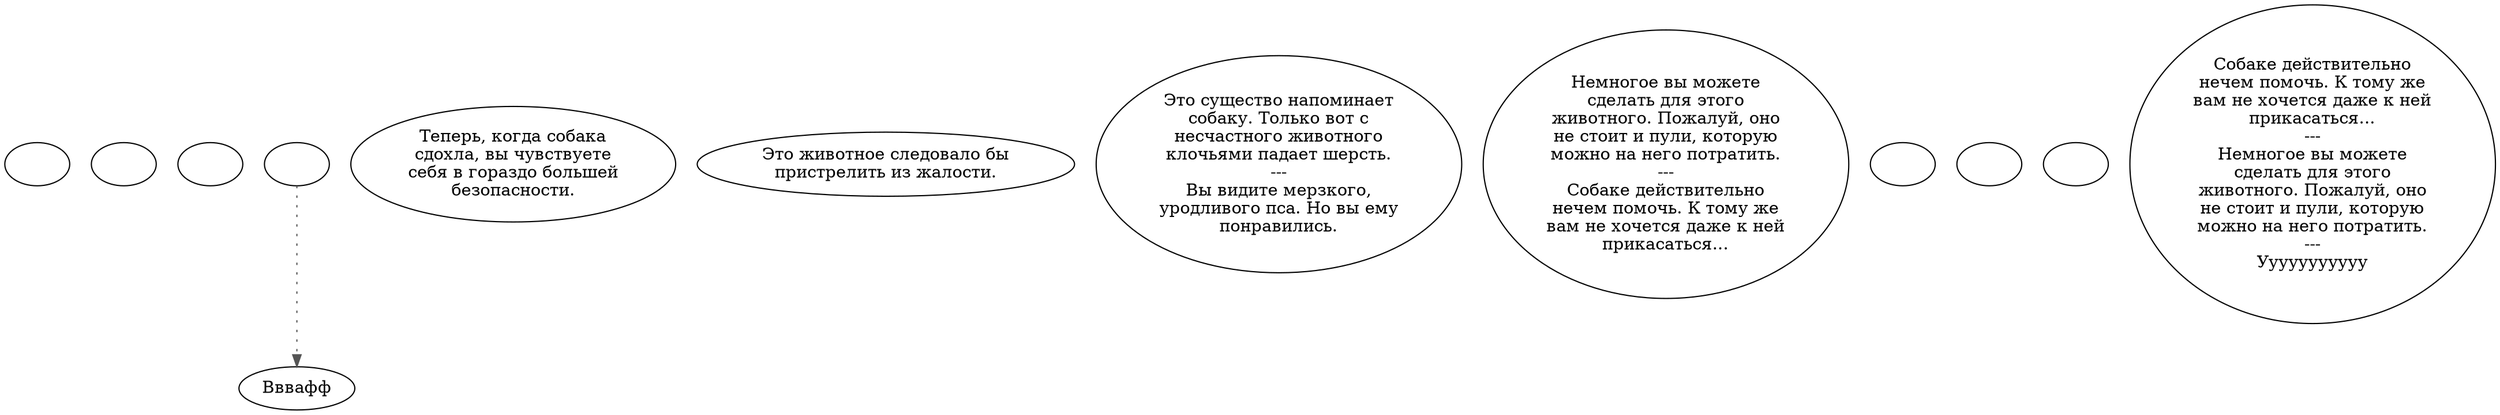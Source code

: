 digraph ecpdog {
  "start" [style=filled       fillcolor="#FFFFFF"       color="#000000"]
  "start" [label=""]
  "critter_p_proc" [style=filled       fillcolor="#FFFFFF"       color="#000000"]
  "critter_p_proc" [label=""]
  "pickup_p_proc" [style=filled       fillcolor="#FFFFFF"       color="#000000"]
  "pickup_p_proc" [label=""]
  "talk_p_proc" [style=filled       fillcolor="#FFFFFF"       color="#000000"]
  "talk_p_proc" -> "Node001" [style=dotted color="#555555"]
  "talk_p_proc" [label=""]
  "destroy_p_proc" [style=filled       fillcolor="#FFFFFF"       color="#000000"]
  "destroy_p_proc" [label="Теперь, когда собака\nсдохла, вы чувствуете\nсебя в гораздо большей\nбезопасности."]
  "look_at_p_proc" [style=filled       fillcolor="#FFFFFF"       color="#000000"]
  "look_at_p_proc" [label="Это животное следовало бы\nпристрелить из жалости."]
  "description_p_proc" [style=filled       fillcolor="#FFFFFF"       color="#000000"]
  "description_p_proc" [label="Это существо напоминает\nсобаку. Только вот с\nнесчастного животного\nклочьями падает шерсть.\n---\nВы видите мерзкого,\nуродливого пса. Но вы ему\nпонравились."]
  "use_skill_on_p_proc" [style=filled       fillcolor="#FFFFFF"       color="#000000"]
  "use_skill_on_p_proc" [label="Немногое вы можете\nсделать для этого\nживотного. Пожалуй, оно\nне стоит и пули, которую\nможно на него потратить.\n---\nСобаке действительно\nнечем помочь. К тому же\nвам не хочется даже к ней\nприкасаться..."]
  "damage_p_proc" [style=filled       fillcolor="#FFFFFF"       color="#000000"]
  "damage_p_proc" [label=""]
  "map_enter_p_proc" [style=filled       fillcolor="#FFFFFF"       color="#000000"]
  "map_enter_p_proc" [label=""]
  "Node001" [style=filled       fillcolor="#FFFFFF"       color="#000000"]
  "Node001" [label="Вввафф"]
  "timed_event_p_proc" [style=filled       fillcolor="#FFFFFF"       color="#000000"]
  "timed_event_p_proc" [label=""]
  "use_obj_on_p_proc" [style=filled       fillcolor="#FFFFFF"       color="#000000"]
  "use_obj_on_p_proc" [label="Собаке действительно\nнечем помочь. К тому же\nвам не хочется даже к ней\nприкасаться...\n---\nНемногое вы можете\nсделать для этого\nживотного. Пожалуй, оно\nне стоит и пули, которую\nможно на него потратить.\n---\nУуууууууууу"]
}